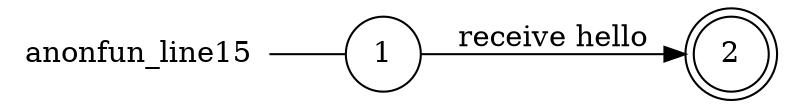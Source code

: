 digraph anonfun_line15 {
	rankdir="LR";
	n_0 [label="anonfun_line15", shape="plaintext"];
	n_1 [id="1", shape=circle, label="1"];
	n_0 -> n_1 [arrowhead=none];
	n_2 [id="2", shape=doublecircle, label="2"];

	n_1 -> n_2 [id="[$e|0]", label="receive hello"];
}
